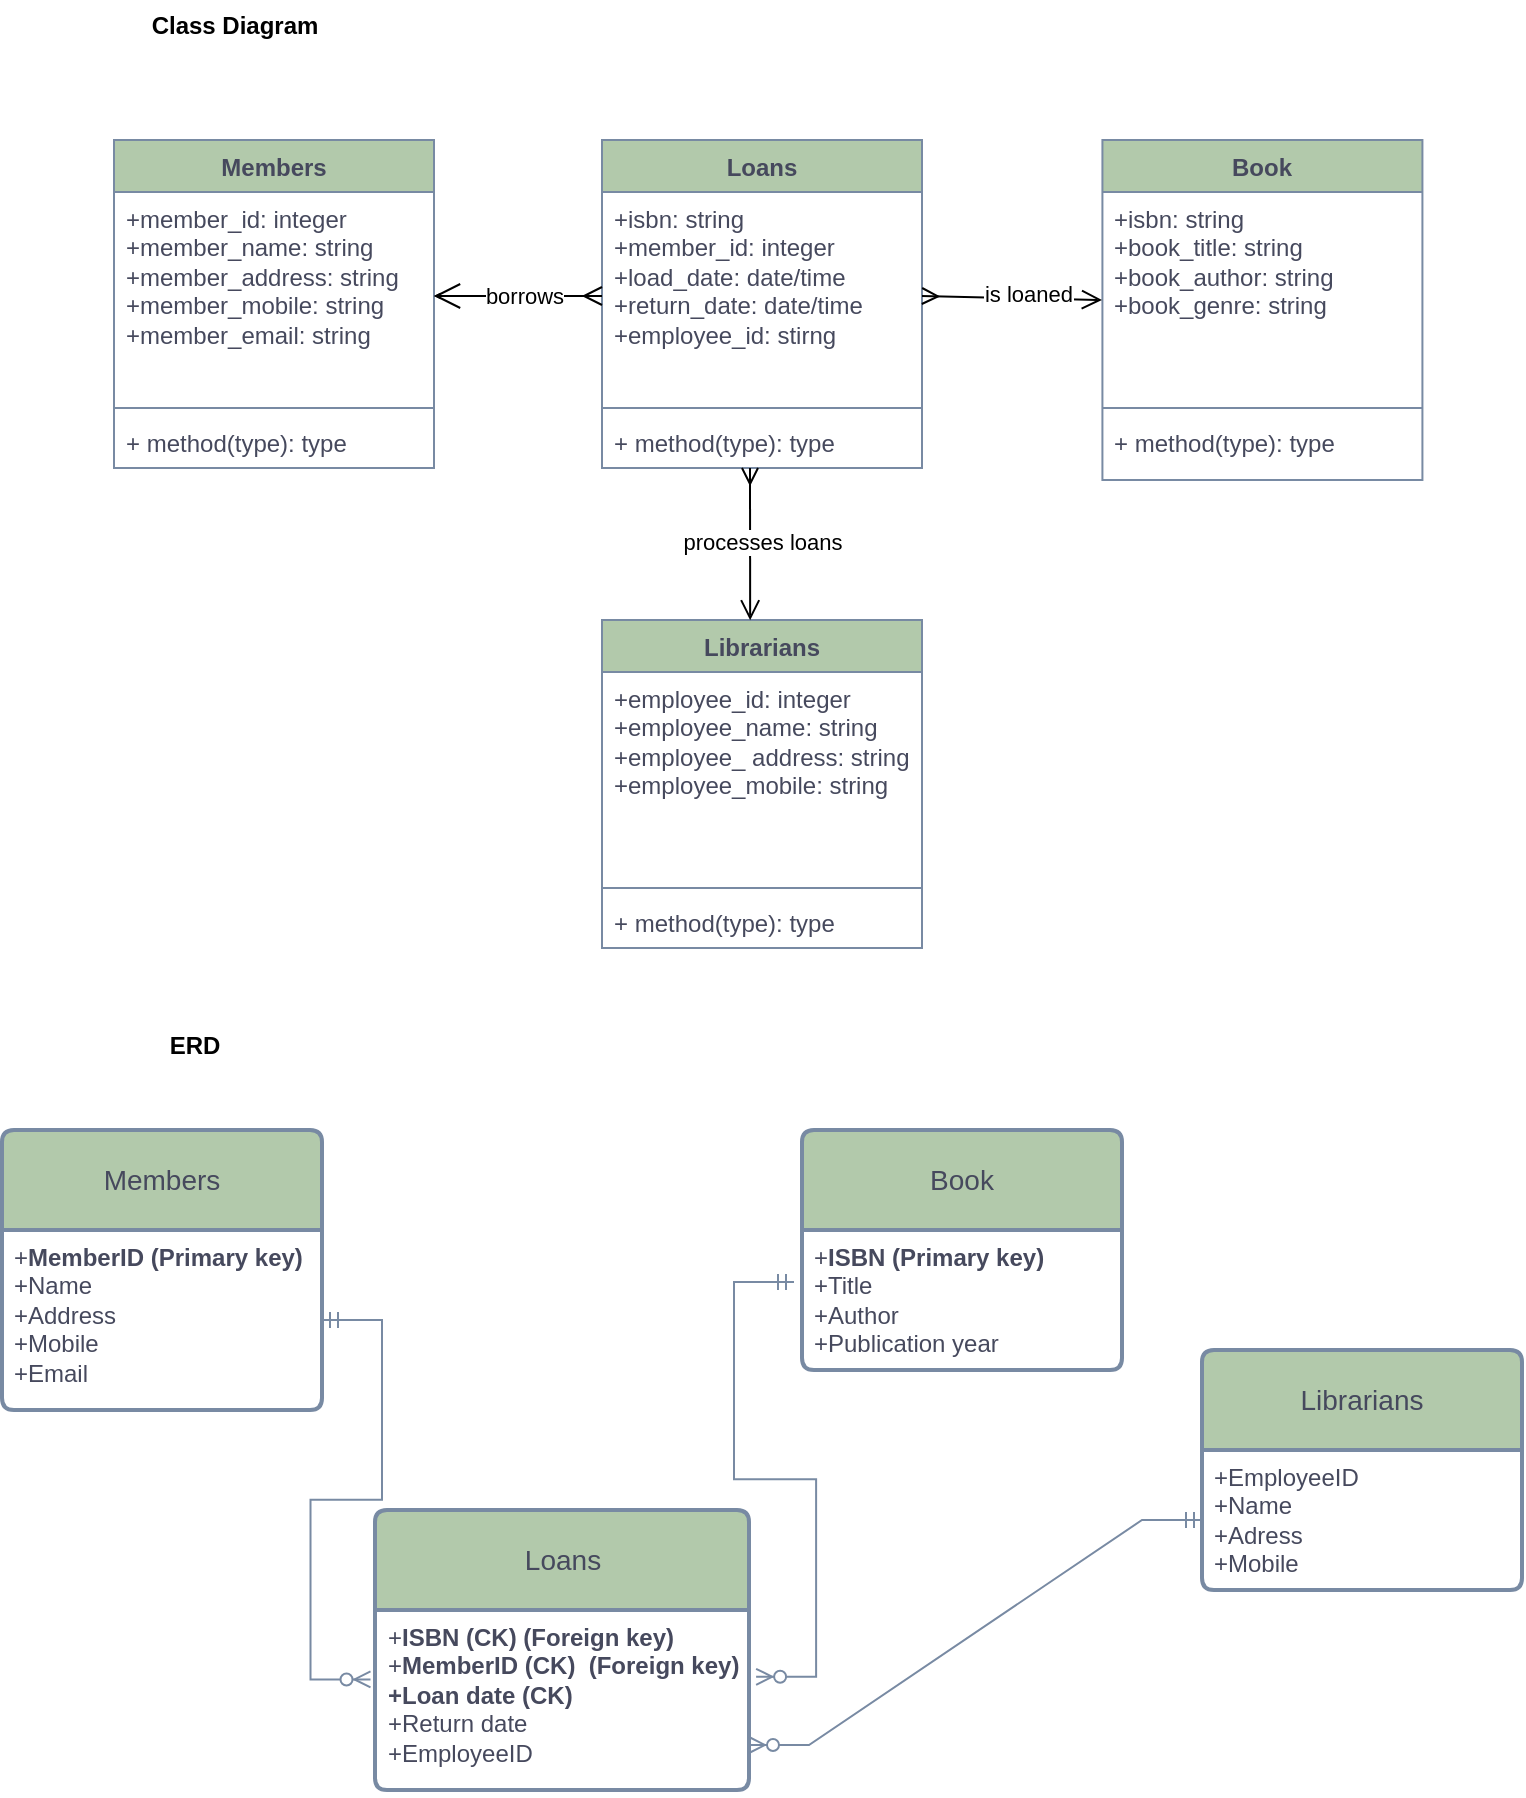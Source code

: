 <mxfile version="24.4.9" type="github">
  <diagram name="Page-1" id="a4_HoGT8hgg08NZf-DyA">
    <mxGraphModel dx="1272" dy="699" grid="1" gridSize="10" guides="1" tooltips="1" connect="1" arrows="1" fold="1" page="1" pageScale="1" pageWidth="827" pageHeight="1169" math="0" shadow="0">
      <root>
        <mxCell id="0" />
        <mxCell id="1" parent="0" />
        <mxCell id="m5UDrv521vRG6zLzDft7-1" value="Book" style="swimlane;childLayout=stackLayout;horizontal=1;startSize=50;horizontalStack=0;rounded=1;fontSize=14;fontStyle=0;strokeWidth=2;resizeParent=0;resizeLast=1;shadow=0;dashed=0;align=center;arcSize=4;whiteSpace=wrap;html=1;labelBackgroundColor=none;fillColor=#B2C9AB;strokeColor=#788AA3;fontColor=#46495D;" vertex="1" parent="1">
          <mxGeometry x="444" y="585" width="160" height="120" as="geometry" />
        </mxCell>
        <mxCell id="m5UDrv521vRG6zLzDft7-2" value="+&lt;b&gt;ISBN (Primary key)&lt;br&gt;&lt;/b&gt;+Title&lt;br&gt;+Author&lt;div&gt;+Publication year&lt;/div&gt;" style="align=left;strokeColor=none;fillColor=none;spacingLeft=4;fontSize=12;verticalAlign=top;resizable=0;rotatable=0;part=1;html=1;labelBackgroundColor=none;fontColor=#46495D;" vertex="1" parent="m5UDrv521vRG6zLzDft7-1">
          <mxGeometry y="50" width="160" height="70" as="geometry" />
        </mxCell>
        <mxCell id="m5UDrv521vRG6zLzDft7-3" value="Members" style="swimlane;childLayout=stackLayout;horizontal=1;startSize=50;horizontalStack=0;rounded=1;fontSize=14;fontStyle=0;strokeWidth=2;resizeParent=0;resizeLast=1;shadow=0;dashed=0;align=center;arcSize=4;whiteSpace=wrap;html=1;labelBackgroundColor=none;fillColor=#B2C9AB;strokeColor=#788AA3;fontColor=#46495D;" vertex="1" parent="1">
          <mxGeometry x="44" y="585" width="160" height="140" as="geometry" />
        </mxCell>
        <mxCell id="m5UDrv521vRG6zLzDft7-4" value="+&lt;b&gt;MemberID (Primary key)&lt;/b&gt;&lt;div&gt;+Name&lt;/div&gt;&lt;div&gt;&lt;span style=&quot;background-color: initial;&quot;&gt;+Address&lt;/span&gt;&lt;/div&gt;&lt;div&gt;+Mobile&lt;/div&gt;&lt;div&gt;+Email&lt;/div&gt;" style="align=left;strokeColor=none;fillColor=none;spacingLeft=4;fontSize=12;verticalAlign=top;resizable=0;rotatable=0;part=1;html=1;labelBackgroundColor=none;fontColor=#46495D;" vertex="1" parent="m5UDrv521vRG6zLzDft7-3">
          <mxGeometry y="50" width="160" height="90" as="geometry" />
        </mxCell>
        <mxCell id="m5UDrv521vRG6zLzDft7-5" value="Loans" style="swimlane;childLayout=stackLayout;horizontal=1;startSize=50;horizontalStack=0;rounded=1;fontSize=14;fontStyle=0;strokeWidth=2;resizeParent=0;resizeLast=1;shadow=0;dashed=0;align=center;arcSize=4;whiteSpace=wrap;html=1;labelBackgroundColor=none;fillColor=#B2C9AB;strokeColor=#788AA3;fontColor=#46495D;" vertex="1" parent="1">
          <mxGeometry x="230.5" y="775" width="187" height="140" as="geometry" />
        </mxCell>
        <mxCell id="m5UDrv521vRG6zLzDft7-6" value="+&lt;b&gt;ISBN (CK) (Foreign key)&lt;/b&gt;&lt;div&gt;+&lt;b&gt;MemberID (CK)&amp;nbsp; (Foreign key)&lt;/b&gt;&lt;br&gt;&lt;div&gt;&lt;b&gt;+Loan date (CK)&lt;/b&gt;&lt;div&gt;+Return date&lt;/div&gt;&lt;div&gt;+EmployeeID&lt;/div&gt;&lt;div&gt;&lt;br&gt;&lt;/div&gt;&lt;/div&gt;&lt;/div&gt;" style="align=left;strokeColor=none;fillColor=none;spacingLeft=4;fontSize=12;verticalAlign=top;resizable=0;rotatable=0;part=1;html=1;labelBackgroundColor=none;fontColor=#46495D;" vertex="1" parent="m5UDrv521vRG6zLzDft7-5">
          <mxGeometry y="50" width="187" height="90" as="geometry" />
        </mxCell>
        <mxCell id="m5UDrv521vRG6zLzDft7-7" value="Librarians" style="swimlane;childLayout=stackLayout;horizontal=1;startSize=50;horizontalStack=0;rounded=1;fontSize=14;fontStyle=0;strokeWidth=2;resizeParent=0;resizeLast=1;shadow=0;dashed=0;align=center;arcSize=4;whiteSpace=wrap;html=1;labelBackgroundColor=none;fillColor=#B2C9AB;strokeColor=#788AA3;fontColor=#46495D;" vertex="1" parent="1">
          <mxGeometry x="644" y="695" width="160" height="120" as="geometry" />
        </mxCell>
        <mxCell id="m5UDrv521vRG6zLzDft7-8" value="+EmployeeID&lt;div&gt;+Name&lt;/div&gt;&lt;div&gt;+Adress&lt;/div&gt;&lt;div&gt;+Mobile&lt;/div&gt;" style="align=left;strokeColor=none;fillColor=none;spacingLeft=4;fontSize=12;verticalAlign=top;resizable=0;rotatable=0;part=1;html=1;labelBackgroundColor=none;fontColor=#46495D;" vertex="1" parent="m5UDrv521vRG6zLzDft7-7">
          <mxGeometry y="50" width="160" height="70" as="geometry" />
        </mxCell>
        <mxCell id="m5UDrv521vRG6zLzDft7-9" value="" style="edgeStyle=entityRelationEdgeStyle;fontSize=12;html=1;endArrow=ERzeroToMany;startArrow=ERmandOne;rounded=0;entryX=-0.012;entryY=0.386;entryDx=0;entryDy=0;entryPerimeter=0;labelBackgroundColor=none;strokeColor=#788AA3;fontColor=default;" edge="1" parent="1" source="m5UDrv521vRG6zLzDft7-4" target="m5UDrv521vRG6zLzDft7-6">
          <mxGeometry width="100" height="100" relative="1" as="geometry">
            <mxPoint x="304" y="885" as="sourcePoint" />
            <mxPoint x="404" y="785" as="targetPoint" />
          </mxGeometry>
        </mxCell>
        <mxCell id="m5UDrv521vRG6zLzDft7-10" value="" style="edgeStyle=entityRelationEdgeStyle;fontSize=12;html=1;endArrow=ERzeroToMany;startArrow=ERmandOne;rounded=0;exitX=-0.025;exitY=0.371;exitDx=0;exitDy=0;exitPerimeter=0;entryX=1.019;entryY=0.371;entryDx=0;entryDy=0;entryPerimeter=0;labelBackgroundColor=none;strokeColor=#788AA3;fontColor=default;" edge="1" parent="1" source="m5UDrv521vRG6zLzDft7-2" target="m5UDrv521vRG6zLzDft7-6">
          <mxGeometry width="100" height="100" relative="1" as="geometry">
            <mxPoint x="504" y="689.99" as="sourcePoint" />
            <mxPoint x="404" y="785" as="targetPoint" />
            <Array as="points">
              <mxPoint x="434" y="655" />
              <mxPoint x="434" y="665" />
              <mxPoint x="444" y="665" />
            </Array>
          </mxGeometry>
        </mxCell>
        <mxCell id="m5UDrv521vRG6zLzDft7-11" value="" style="edgeStyle=entityRelationEdgeStyle;fontSize=12;html=1;endArrow=ERzeroToMany;startArrow=ERmandOne;rounded=0;entryX=1;entryY=0.75;entryDx=0;entryDy=0;labelBackgroundColor=none;strokeColor=#788AA3;fontColor=default;" edge="1" parent="1" source="m5UDrv521vRG6zLzDft7-8" target="m5UDrv521vRG6zLzDft7-6">
          <mxGeometry width="100" height="100" relative="1" as="geometry">
            <mxPoint x="644" y="905" as="sourcePoint" />
            <mxPoint x="494" y="965" as="targetPoint" />
          </mxGeometry>
        </mxCell>
        <mxCell id="m5UDrv521vRG6zLzDft7-12" value="Loans" style="swimlane;fontStyle=1;align=center;verticalAlign=top;childLayout=stackLayout;horizontal=1;startSize=26;horizontalStack=0;resizeParent=1;resizeParentMax=0;resizeLast=0;collapsible=1;marginBottom=0;whiteSpace=wrap;html=1;strokeColor=#788AA3;fontColor=#46495D;fillColor=#B2C9AB;" vertex="1" parent="1">
          <mxGeometry x="344" y="90" width="160" height="164" as="geometry" />
        </mxCell>
        <mxCell id="m5UDrv521vRG6zLzDft7-13" value="&lt;div&gt;&lt;span style=&quot;background-color: initial;&quot;&gt;+isbn: string&lt;/span&gt;&lt;/div&gt;&lt;div&gt;&lt;span style=&quot;background-color: initial;&quot;&gt;+member_id: integer&lt;/span&gt;&lt;div&gt;&lt;span style=&quot;background-color: initial;&quot;&gt;+load_date: date/time&lt;/span&gt;&lt;div&gt;&lt;div&gt;+return_date: date/time&lt;/div&gt;&lt;div&gt;+employee_id: stirng&lt;/div&gt;&lt;div&gt;&lt;br style=&quot;text-wrap: nowrap;&quot;&gt;&lt;/div&gt;&lt;/div&gt;&lt;/div&gt;&lt;/div&gt;" style="text;strokeColor=none;fillColor=none;align=left;verticalAlign=top;spacingLeft=4;spacingRight=4;overflow=hidden;rotatable=0;points=[[0,0.5],[1,0.5]];portConstraint=eastwest;whiteSpace=wrap;html=1;fontColor=#46495D;" vertex="1" parent="m5UDrv521vRG6zLzDft7-12">
          <mxGeometry y="26" width="160" height="104" as="geometry" />
        </mxCell>
        <mxCell id="m5UDrv521vRG6zLzDft7-14" value="" style="line;strokeWidth=1;fillColor=none;align=left;verticalAlign=middle;spacingTop=-1;spacingLeft=3;spacingRight=3;rotatable=0;labelPosition=right;points=[];portConstraint=eastwest;strokeColor=inherit;fontColor=#46495D;" vertex="1" parent="m5UDrv521vRG6zLzDft7-12">
          <mxGeometry y="130" width="160" height="8" as="geometry" />
        </mxCell>
        <mxCell id="m5UDrv521vRG6zLzDft7-15" value="+ method(type): type" style="text;strokeColor=none;fillColor=none;align=left;verticalAlign=top;spacingLeft=4;spacingRight=4;overflow=hidden;rotatable=0;points=[[0,0.5],[1,0.5]];portConstraint=eastwest;whiteSpace=wrap;html=1;fontColor=#46495D;" vertex="1" parent="m5UDrv521vRG6zLzDft7-12">
          <mxGeometry y="138" width="160" height="26" as="geometry" />
        </mxCell>
        <mxCell id="m5UDrv521vRG6zLzDft7-16" value="Librarians&lt;div&gt;&lt;br&gt;&lt;/div&gt;" style="swimlane;fontStyle=1;align=center;verticalAlign=top;childLayout=stackLayout;horizontal=1;startSize=26;horizontalStack=0;resizeParent=1;resizeParentMax=0;resizeLast=0;collapsible=1;marginBottom=0;whiteSpace=wrap;html=1;strokeColor=#788AA3;fontColor=#46495D;fillColor=#B2C9AB;" vertex="1" parent="1">
          <mxGeometry x="344" y="330" width="160" height="164" as="geometry" />
        </mxCell>
        <mxCell id="m5UDrv521vRG6zLzDft7-17" value="&lt;span style=&quot;text-wrap: nowrap;&quot;&gt;+employee_id: integer&lt;/span&gt;&lt;div style=&quot;text-wrap: nowrap;&quot;&gt;+employee_name: string&lt;/div&gt;&lt;div style=&quot;text-wrap: nowrap;&quot;&gt;+employee_ address: string&lt;/div&gt;&lt;div style=&quot;text-wrap: nowrap;&quot;&gt;+employee_mobile: string&lt;/div&gt;" style="text;strokeColor=none;fillColor=none;align=left;verticalAlign=top;spacingLeft=4;spacingRight=4;overflow=hidden;rotatable=0;points=[[0,0.5],[1,0.5]];portConstraint=eastwest;whiteSpace=wrap;html=1;fontColor=#46495D;" vertex="1" parent="m5UDrv521vRG6zLzDft7-16">
          <mxGeometry y="26" width="160" height="104" as="geometry" />
        </mxCell>
        <mxCell id="m5UDrv521vRG6zLzDft7-18" value="" style="line;strokeWidth=1;fillColor=none;align=left;verticalAlign=middle;spacingTop=-1;spacingLeft=3;spacingRight=3;rotatable=0;labelPosition=right;points=[];portConstraint=eastwest;strokeColor=inherit;fontColor=#46495D;" vertex="1" parent="m5UDrv521vRG6zLzDft7-16">
          <mxGeometry y="130" width="160" height="8" as="geometry" />
        </mxCell>
        <mxCell id="m5UDrv521vRG6zLzDft7-19" value="+ method(type): type" style="text;strokeColor=none;fillColor=none;align=left;verticalAlign=top;spacingLeft=4;spacingRight=4;overflow=hidden;rotatable=0;points=[[0,0.5],[1,0.5]];portConstraint=eastwest;whiteSpace=wrap;html=1;fontColor=#46495D;" vertex="1" parent="m5UDrv521vRG6zLzDft7-16">
          <mxGeometry y="138" width="160" height="26" as="geometry" />
        </mxCell>
        <mxCell id="m5UDrv521vRG6zLzDft7-20" value="Book" style="swimlane;fontStyle=1;align=center;verticalAlign=top;childLayout=stackLayout;horizontal=1;startSize=26;horizontalStack=0;resizeParent=1;resizeParentMax=0;resizeLast=0;collapsible=1;marginBottom=0;whiteSpace=wrap;html=1;strokeColor=#788AA3;fontColor=#46495D;fillColor=#B2C9AB;" vertex="1" parent="1">
          <mxGeometry x="594.21" y="90" width="160" height="170" as="geometry" />
        </mxCell>
        <mxCell id="m5UDrv521vRG6zLzDft7-21" value="&lt;span style=&quot;text-wrap: nowrap;&quot;&gt;+isbn: string&lt;/span&gt;&lt;span style=&quot;text-wrap: nowrap;&quot;&gt;&lt;br&gt;&lt;/span&gt;&lt;span style=&quot;text-wrap: nowrap;&quot;&gt;+book_title: string&lt;/span&gt;&lt;br style=&quot;text-wrap: nowrap;&quot;&gt;&lt;span style=&quot;text-wrap: nowrap;&quot;&gt;+book_author: string&lt;/span&gt;&lt;div style=&quot;text-wrap: nowrap;&quot;&gt;+book_genre: string&lt;/div&gt;" style="text;strokeColor=none;fillColor=none;align=left;verticalAlign=top;spacingLeft=4;spacingRight=4;overflow=hidden;rotatable=0;points=[[0,0.5],[1,0.5]];portConstraint=eastwest;whiteSpace=wrap;html=1;fontColor=#46495D;" vertex="1" parent="m5UDrv521vRG6zLzDft7-20">
          <mxGeometry y="26" width="160" height="104" as="geometry" />
        </mxCell>
        <mxCell id="m5UDrv521vRG6zLzDft7-22" value="" style="line;strokeWidth=1;fillColor=none;align=left;verticalAlign=middle;spacingTop=-1;spacingLeft=3;spacingRight=3;rotatable=0;labelPosition=right;points=[];portConstraint=eastwest;strokeColor=inherit;fontColor=#46495D;" vertex="1" parent="m5UDrv521vRG6zLzDft7-20">
          <mxGeometry y="130" width="160" height="8" as="geometry" />
        </mxCell>
        <mxCell id="m5UDrv521vRG6zLzDft7-23" value="+ method(type): type" style="text;strokeColor=none;fillColor=none;align=left;verticalAlign=top;spacingLeft=4;spacingRight=4;overflow=hidden;rotatable=0;points=[[0,0.5],[1,0.5]];portConstraint=eastwest;whiteSpace=wrap;html=1;fontColor=#46495D;" vertex="1" parent="m5UDrv521vRG6zLzDft7-20">
          <mxGeometry y="138" width="160" height="32" as="geometry" />
        </mxCell>
        <mxCell id="m5UDrv521vRG6zLzDft7-24" value="Members" style="swimlane;fontStyle=1;align=center;verticalAlign=top;childLayout=stackLayout;horizontal=1;startSize=26;horizontalStack=0;resizeParent=1;resizeParentMax=0;resizeLast=0;collapsible=1;marginBottom=0;whiteSpace=wrap;html=1;strokeColor=#788AA3;fontColor=#46495D;fillColor=#B2C9AB;" vertex="1" parent="1">
          <mxGeometry x="100" y="90" width="160" height="164" as="geometry" />
        </mxCell>
        <mxCell id="m5UDrv521vRG6zLzDft7-25" value="&lt;div&gt;&lt;span style=&quot;background-color: initial; text-wrap: nowrap;&quot;&gt;+member_id: integer&lt;/span&gt;&lt;span style=&quot;background-color: initial; text-wrap: nowrap;&quot;&gt;&amp;nbsp;&lt;/span&gt;&lt;/div&gt;&lt;div style=&quot;text-wrap: nowrap;&quot;&gt;+member_name: string&lt;/div&gt;&lt;div style=&quot;text-wrap: nowrap;&quot;&gt;&lt;span style=&quot;background-color: initial;&quot;&gt;+member_address: string&lt;/span&gt;&lt;/div&gt;&lt;div style=&quot;text-wrap: nowrap;&quot;&gt;+member_mobile: string&lt;/div&gt;&lt;div style=&quot;text-wrap: nowrap;&quot;&gt;+member_email: string&lt;/div&gt;" style="text;strokeColor=none;fillColor=none;align=left;verticalAlign=top;spacingLeft=4;spacingRight=4;overflow=hidden;rotatable=0;points=[[0,0.5],[1,0.5]];portConstraint=eastwest;whiteSpace=wrap;html=1;fontColor=#46495D;" vertex="1" parent="m5UDrv521vRG6zLzDft7-24">
          <mxGeometry y="26" width="160" height="104" as="geometry" />
        </mxCell>
        <mxCell id="m5UDrv521vRG6zLzDft7-26" value="" style="line;strokeWidth=1;fillColor=none;align=left;verticalAlign=middle;spacingTop=-1;spacingLeft=3;spacingRight=3;rotatable=0;labelPosition=right;points=[];portConstraint=eastwest;strokeColor=inherit;fontColor=#46495D;" vertex="1" parent="m5UDrv521vRG6zLzDft7-24">
          <mxGeometry y="130" width="160" height="8" as="geometry" />
        </mxCell>
        <mxCell id="m5UDrv521vRG6zLzDft7-27" value="+ method(type): type" style="text;strokeColor=none;fillColor=none;align=left;verticalAlign=top;spacingLeft=4;spacingRight=4;overflow=hidden;rotatable=0;points=[[0,0.5],[1,0.5]];portConstraint=eastwest;whiteSpace=wrap;html=1;fontColor=#46495D;" vertex="1" parent="m5UDrv521vRG6zLzDft7-24">
          <mxGeometry y="138" width="160" height="26" as="geometry" />
        </mxCell>
        <mxCell id="m5UDrv521vRG6zLzDft7-28" value="" style="endArrow=open;endFill=1;endSize=11;html=1;rounded=0;entryX=1;entryY=0.5;entryDx=0;entryDy=0;exitX=0;exitY=0.5;exitDx=0;exitDy=0;startArrow=ERmany;startFill=0;startSize=7;" edge="1" parent="1" source="m5UDrv521vRG6zLzDft7-13" target="m5UDrv521vRG6zLzDft7-25">
          <mxGeometry width="160" relative="1" as="geometry">
            <mxPoint x="424" y="290" as="sourcePoint" />
            <mxPoint x="584" y="290" as="targetPoint" />
          </mxGeometry>
        </mxCell>
        <mxCell id="m5UDrv521vRG6zLzDft7-29" value="" style="endArrow=open;endFill=1;endSize=8;html=1;rounded=0;startArrow=ERmany;startFill=0;exitX=1;exitY=0.5;exitDx=0;exitDy=0;" edge="1" parent="1" source="m5UDrv521vRG6zLzDft7-13">
          <mxGeometry width="160" relative="1" as="geometry">
            <mxPoint x="510" y="170" as="sourcePoint" />
            <mxPoint x="594" y="170" as="targetPoint" />
          </mxGeometry>
        </mxCell>
        <mxCell id="m5UDrv521vRG6zLzDft7-31" value="is loaned" style="edgeLabel;html=1;align=center;verticalAlign=middle;resizable=0;points=[];" vertex="1" connectable="0" parent="m5UDrv521vRG6zLzDft7-29">
          <mxGeometry x="0.029" relative="1" as="geometry">
            <mxPoint x="6" y="-2" as="offset" />
          </mxGeometry>
        </mxCell>
        <mxCell id="m5UDrv521vRG6zLzDft7-30" value="" style="edgeStyle=orthogonalEdgeStyle;rounded=0;orthogonalLoop=1;jettySize=auto;html=1;strokeColor=#000000;startSize=6;endSize=0;" edge="1" parent="1" source="m5UDrv521vRG6zLzDft7-13" target="m5UDrv521vRG6zLzDft7-25">
          <mxGeometry relative="1" as="geometry" />
        </mxCell>
        <mxCell id="m5UDrv521vRG6zLzDft7-32" value="borrows" style="edgeLabel;html=1;align=center;verticalAlign=middle;resizable=0;points=[];" vertex="1" connectable="0" parent="m5UDrv521vRG6zLzDft7-30">
          <mxGeometry x="-0.074" relative="1" as="geometry">
            <mxPoint as="offset" />
          </mxGeometry>
        </mxCell>
        <mxCell id="m5UDrv521vRG6zLzDft7-33" value="" style="endArrow=open;endFill=1;endSize=8;html=1;rounded=0;startArrow=ERmany;startFill=0;entryX=0.463;entryY=0.001;entryDx=0;entryDy=0;entryPerimeter=0;" edge="1" parent="1" target="m5UDrv521vRG6zLzDft7-16">
          <mxGeometry width="160" relative="1" as="geometry">
            <mxPoint x="418" y="254" as="sourcePoint" />
            <mxPoint x="518" y="270" as="targetPoint" />
          </mxGeometry>
        </mxCell>
        <mxCell id="m5UDrv521vRG6zLzDft7-34" value="processes loans" style="edgeLabel;html=1;align=center;verticalAlign=middle;resizable=0;points=[];" vertex="1" connectable="0" parent="m5UDrv521vRG6zLzDft7-33">
          <mxGeometry x="0.029" relative="1" as="geometry">
            <mxPoint x="6" y="-2" as="offset" />
          </mxGeometry>
        </mxCell>
        <mxCell id="m5UDrv521vRG6zLzDft7-35" value="Class Diagram" style="text;align=center;fontStyle=1;verticalAlign=middle;spacingLeft=3;spacingRight=3;strokeColor=none;rotatable=0;points=[[0,0.5],[1,0.5]];portConstraint=eastwest;html=1;" vertex="1" parent="1">
          <mxGeometry x="120" y="20" width="80" height="26" as="geometry" />
        </mxCell>
        <mxCell id="m5UDrv521vRG6zLzDft7-36" value="ERD" style="text;align=center;fontStyle=1;verticalAlign=middle;spacingLeft=3;spacingRight=3;strokeColor=none;rotatable=0;points=[[0,0.5],[1,0.5]];portConstraint=eastwest;html=1;" vertex="1" parent="1">
          <mxGeometry x="100" y="530" width="80" height="26" as="geometry" />
        </mxCell>
      </root>
    </mxGraphModel>
  </diagram>
</mxfile>

